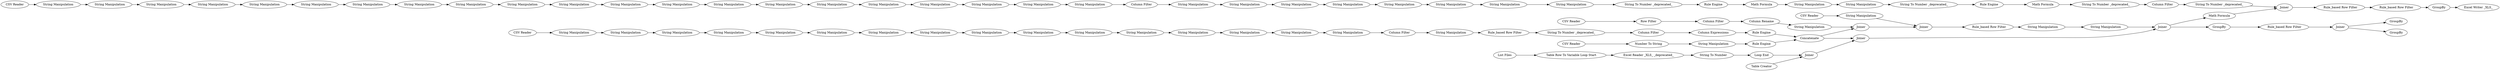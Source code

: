 digraph {
	"-7812690548074370835_1041" [label="String Manipulation"]
	"-7812690548074370835_1026" [label="Rule_based Row Filter"]
	"-7812690548074370835_1007" [label=Concatenate]
	"8244339083065137847_834" [label="String Manipulation"]
	"-7812690548074370835_1011" [label=Joiner]
	"8244339083065137847_832" [label="String Manipulation"]
	"8415603381110055567_759" [label="String Manipulation"]
	"8244339083065137847_813" [label="String Manipulation"]
	"8415603381110055567_769" [label="String To Number _deprecated_"]
	"-7812690548074370835_871" [label="Excel Reader _XLS_ _deprecated_"]
	"-7812690548074370835_867" [label="Table Row To Variable Loop Start"]
	"8415603381110055567_768" [label="String Manipulation"]
	"-7812690548074370835_1045" [label=GroupBy]
	"-7812690548074370835_52" [label="CSV Reader"]
	"8415603381110055567_756" [label="String Manipulation"]
	"8415603381110055567_753" [label="String Manipulation"]
	"-7812690548074370835_989" [label="Number To String"]
	"-7812690548074370835_1024" [label=Joiner]
	"-7812690548074370835_1034" [label=GroupBy]
	"-7812690548074370835_794" [label="CSV Reader"]
	"8244339083065137847_843" [label="String To Number _deprecated_"]
	"8415603381110055567_755" [label="String Manipulation"]
	"-7812690548074370835_1006" [label="Rule Engine"]
	"8244339083065137847_836" [label="String Manipulation"]
	"-7812690548074370835_985" [label="String Manipulation"]
	"-7812690548074370835_1037" [label="Excel Writer _XLS_"]
	"8244339083065137847_819" [label="String Manipulation"]
	"8415603381110055567_750" [label="String Manipulation"]
	"8244339083065137847_818" [label="String Manipulation"]
	"8244339083065137847_835" [label="String Manipulation"]
	"-7812690548074370835_1047" [label="String Manipulation"]
	"8415603381110055567_758" [label="String Manipulation"]
	"8415603381110055567_767" [label="Rule_based Row Filter"]
	"-7812690548074370835_987" [label="CSV Reader"]
	"8244339083065137847_844" [label="Rule Engine"]
	"8244339083065137847_811" [label="String Manipulation"]
	"8244339083065137847_831" [label="String Manipulation"]
	"8244339083065137847_833" [label="String Manipulation"]
	"8415603381110055567_770" [label="Column Filter"]
	"8244339083065137847_820" [label="String Manipulation"]
	"-7812690548074370835_1005" [label="Column Expressions"]
	"-7812690548074370835_1032" [label="Rule_based Row Filter"]
	"-7812690548074370835_1040" [label=Joiner]
	"-7812690548074370835_1046" [label=GroupBy]
	"8244339083065137847_824" [label="String Manipulation"]
	"-7812690548074370835_1035" [label="Math Formula"]
	"8244339083065137847_840" [label="String To Number _deprecated_"]
	"8415603381110055567_757" [label="String Manipulation"]
	"8244339083065137847_842" [label="String Manipulation"]
	"-7812690548074370835_1033" [label="Rule_based Row Filter"]
	"8244339083065137847_816" [label="String Manipulation"]
	"-7812690548074370835_1043" [label="Rule_based Row Filter"]
	"8244339083065137847_823" [label="String Manipulation"]
	"8244339083065137847_812" [label="String Manipulation"]
	"8415603381110055567_752" [label="String Manipulation"]
	"-7812690548074370835_874" [label="Column Filter"]
	"-7812690548074370835_988" [label="Rule Engine"]
	"8244339083065137847_817" [label="String Manipulation"]
	"8244339083065137847_829" [label="String Manipulation"]
	"8415603381110055567_764" [label="String Manipulation"]
	"-7812690548074370835_1030" [label=Joiner]
	"-7812690548074370835_983" [label="CSV Reader"]
	"-7812690548074370835_1044" [label=Joiner]
	"8244339083065137847_838" [label="String To Number _deprecated_"]
	"8244339083065137847_821" [label="String Manipulation"]
	"8244339083065137847_826" [label="String Manipulation"]
	"8244339083065137847_815" [label="String Manipulation"]
	"-7812690548074370835_866" [label="List Files"]
	"8244339083065137847_827" [label="Column Filter"]
	"8244339083065137847_845" [label="Math Formula"]
	"-7812690548074370835_774" [label="String Manipulation"]
	"-7812690548074370835_881" [label="Loop End"]
	"-7812690548074370835_902" [label="CSV Reader"]
	"8244339083065137847_807" [label="String Manipulation"]
	"-7812690548074370835_1008" [label=Joiner]
	"-7812690548074370835_875" [label="Column Rename"]
	"8244339083065137847_808" [label="String Manipulation"]
	"8415603381110055567_751" [label="String Manipulation"]
	"8244339083065137847_803" [label="String Manipulation"]
	"8244339083065137847_822" [label="String Manipulation"]
	"8244339083065137847_804" [label="String Manipulation"]
	"-7812690548074370835_844" [label="String To Number _deprecated_"]
	"8415603381110055567_761" [label="String Manipulation"]
	"8415603381110055567_762" [label="String Manipulation"]
	"-7812690548074370835_1039" [label="String Manipulation"]
	"8415603381110055567_765" [label="String Manipulation"]
	"8244339083065137847_825" [label="String Manipulation"]
	"8244339083065137847_830" [label="String Manipulation"]
	"8244339083065137847_839" [label="Math Formula"]
	"8415603381110055567_763" [label="String Manipulation"]
	"8244339083065137847_841" [label="String Manipulation"]
	"-7812690548074370835_873" [label="Row Filter"]
	"-7812690548074370835_1018" [label=Joiner]
	"-7812690548074370835_1042" [label=GroupBy]
	"-7812690548074370835_882" [label="String To Number"]
	"8244339083065137847_837" [label="Rule Engine"]
	"8415603381110055567_766" [label="Column Filter"]
	"8244339083065137847_846" [label="Column Filter"]
	"8415603381110055567_760" [label="String Manipulation"]
	"8244339083065137847_805" [label="String Manipulation"]
	"8244339083065137847_810" [label="String Manipulation"]
	"-7812690548074370835_1017" [label="Table Creator"]
	"8415603381110055567_754" [label="String Manipulation"]
	"8415603381110055567_760" -> "8415603381110055567_763"
	"8415603381110055567_757" -> "8415603381110055567_759"
	"8415603381110055567_752" -> "8415603381110055567_753"
	"8244339083065137847_826" -> "8244339083065137847_825"
	"8244339083065137847_834" -> "8244339083065137847_835"
	"8415603381110055567_761" -> "8415603381110055567_760"
	"8415603381110055567_753" -> "8415603381110055567_754"
	"8244339083065137847_815" -> "8244339083065137847_808"
	"-7812690548074370835_985" -> "-7812690548074370835_1011"
	"8415603381110055567_750" -> "8415603381110055567_751"
	"8244339083065137847_819" -> "8244339083065137847_821"
	"-7812690548074370835_1047" -> "-7812690548074370835_988"
	"-7812690548074370835_988" -> "-7812690548074370835_1007"
	"8244339083065137847_812" -> "8244339083065137847_813"
	"-7812690548074370835_1043" -> "-7812690548074370835_1044"
	"-7812690548074370835_874" -> "-7812690548074370835_875"
	"8244339083065137847_803" -> "8244339083065137847_812"
	"-7812690548074370835_1011" -> "-7812690548074370835_1026"
	"-7812690548074370835_844" -> "-7812690548074370835_1030"
	"8244339083065137847_817" -> "8244339083065137847_818"
	"-7812690548074370835_1006" -> "-7812690548074370835_1007"
	"8415603381110055567_768" -> "8415603381110055567_767"
	"8244339083065137847_824" -> "8244339083065137847_826"
	"8415603381110055567_762" -> "8415603381110055567_765"
	"8244339083065137847_813" -> "8244339083065137847_811"
	"-7812690548074370835_882" -> "-7812690548074370835_881"
	"8244339083065137847_808" -> "8244339083065137847_810"
	"8244339083065137847_840" -> "8244339083065137847_846"
	"8415603381110055567_759" -> "8415603381110055567_758"
	"-7812690548074370835_987" -> "-7812690548074370835_989"
	"8244339083065137847_831" -> "8244339083065137847_829"
	"8244339083065137847_804" -> "8244339083065137847_805"
	"8244339083065137847_837" -> "8244339083065137847_839"
	"8244339083065137847_822" -> "8244339083065137847_823"
	"-7812690548074370835_1008" -> "-7812690548074370835_1011"
	"8244339083065137847_816" -> "8244339083065137847_817"
	"-7812690548074370835_873" -> "-7812690548074370835_874"
	"8415603381110055567_765" -> "8415603381110055567_764"
	"-7812690548074370835_1005" -> "-7812690548074370835_1006"
	"8415603381110055567_763" -> "8415603381110055567_762"
	"-7812690548074370835_1042" -> "-7812690548074370835_1043"
	"-7812690548074370835_774" -> "-7812690548074370835_1008"
	"-7812690548074370835_1018" -> "-7812690548074370835_1024"
	"-7812690548074370835_1044" -> "-7812690548074370835_1046"
	"8244339083065137847_810" -> "8244339083065137847_816"
	"-7812690548074370835_867" -> "-7812690548074370835_871"
	"-7812690548074370835_983" -> "-7812690548074370835_985"
	"-7812690548074370835_1030" -> "-7812690548074370835_1032"
	"-7812690548074370835_871" -> "-7812690548074370835_882"
	"8244339083065137847_818" -> "8244339083065137847_819"
	"8244339083065137847_821" -> "8244339083065137847_820"
	"8244339083065137847_825" -> "8244339083065137847_827"
	"-7812690548074370835_881" -> "-7812690548074370835_1018"
	"8244339083065137847_833" -> "8244339083065137847_834"
	"8244339083065137847_832" -> "8244339083065137847_830"
	"-7812690548074370835_1039" -> "-7812690548074370835_1041"
	"-7812690548074370835_1017" -> "-7812690548074370835_1018"
	"8244339083065137847_835" -> "8244339083065137847_836"
	"8244339083065137847_838" -> "8244339083065137847_837"
	"-7812690548074370835_1032" -> "-7812690548074370835_1033"
	"-7812690548074370835_1026" -> "-7812690548074370835_1039"
	"8415603381110055567_766" -> "8415603381110055567_768"
	"-7812690548074370835_1035" -> "-7812690548074370835_1030"
	"8244339083065137847_820" -> "8244339083065137847_822"
	"8244339083065137847_811" -> "8244339083065137847_807"
	"-7812690548074370835_1024" -> "-7812690548074370835_1040"
	"-7812690548074370835_989" -> "-7812690548074370835_1047"
	"8244339083065137847_823" -> "8244339083065137847_824"
	"-7812690548074370835_1033" -> "-7812690548074370835_1034"
	"-7812690548074370835_1007" -> "-7812690548074370835_1024"
	"8244339083065137847_830" -> "8244339083065137847_833"
	"8244339083065137847_836" -> "8244339083065137847_838"
	"8244339083065137847_844" -> "8244339083065137847_845"
	"-7812690548074370835_902" -> "-7812690548074370835_873"
	"-7812690548074370835_1044" -> "-7812690548074370835_1045"
	"-7812690548074370835_52" -> "8415603381110055567_750"
	"8244339083065137847_843" -> "8244339083065137847_844"
	"8244339083065137847_841" -> "8244339083065137847_842"
	"8415603381110055567_764" -> "8415603381110055567_766"
	"8244339083065137847_807" -> "8244339083065137847_815"
	"8415603381110055567_767" -> "8415603381110055567_769"
	"8415603381110055567_755" -> "8415603381110055567_756"
	"8244339083065137847_805" -> "8244339083065137847_803"
	"-7812690548074370835_875" -> "-7812690548074370835_774"
	"-7812690548074370835_1041" -> "-7812690548074370835_1040"
	"8244339083065137847_839" -> "8244339083065137847_841"
	"8244339083065137847_842" -> "8244339083065137847_843"
	"-7812690548074370835_1040" -> "-7812690548074370835_1042"
	"8415603381110055567_754" -> "8415603381110055567_755"
	"-7812690548074370835_1034" -> "-7812690548074370835_1037"
	"8244339083065137847_846" -> "-7812690548074370835_844"
	"8244339083065137847_845" -> "8244339083065137847_840"
	"8415603381110055567_770" -> "-7812690548074370835_1005"
	"-7812690548074370835_1040" -> "-7812690548074370835_1035"
	"8244339083065137847_827" -> "8244339083065137847_831"
	"8415603381110055567_769" -> "8415603381110055567_770"
	"8415603381110055567_756" -> "8415603381110055567_757"
	"-7812690548074370835_1007" -> "-7812690548074370835_1008"
	"-7812690548074370835_794" -> "8244339083065137847_804"
	"8415603381110055567_751" -> "8415603381110055567_752"
	"-7812690548074370835_866" -> "-7812690548074370835_867"
	"8415603381110055567_758" -> "8415603381110055567_761"
	"8244339083065137847_829" -> "8244339083065137847_832"
	rankdir=LR
}
